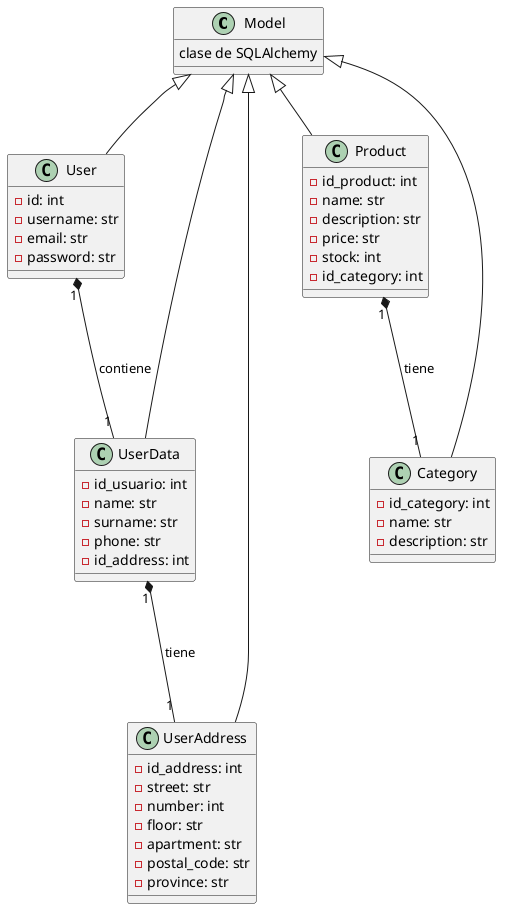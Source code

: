 @startuml Diagram de Clases

class Model {
    clase de SQLAlchemy
}

class User {
    - id: int
    - username: str
    - email: str
    - password: str
}

class UserData {
    - id_usuario: int
    - name: str
    - surname: str
    - phone: str
    - id_address: int
}

class UserAddress {
    - id_address: int
    - street: str
    - number: int
    - floor: str
    - apartment: str
    - postal_code: str
    - province: str
}

class Product {
    - id_product: int
    - name: str
    - description: str
    - price: str
    - stock: int
    - id_category: int
}

class Category {
    - id_category: int
    - name: str
    - description: str
}


Model <|-- User
Model <|-- UserData
Model <|-- UserAddress
Model <|-- Category
Model <|-- Product
User "1" *--- "1" UserData : contiene
UserData "1" *--- "1" UserAddress : tiene
Product "1" *--- "1" Category : tiene
@enduml